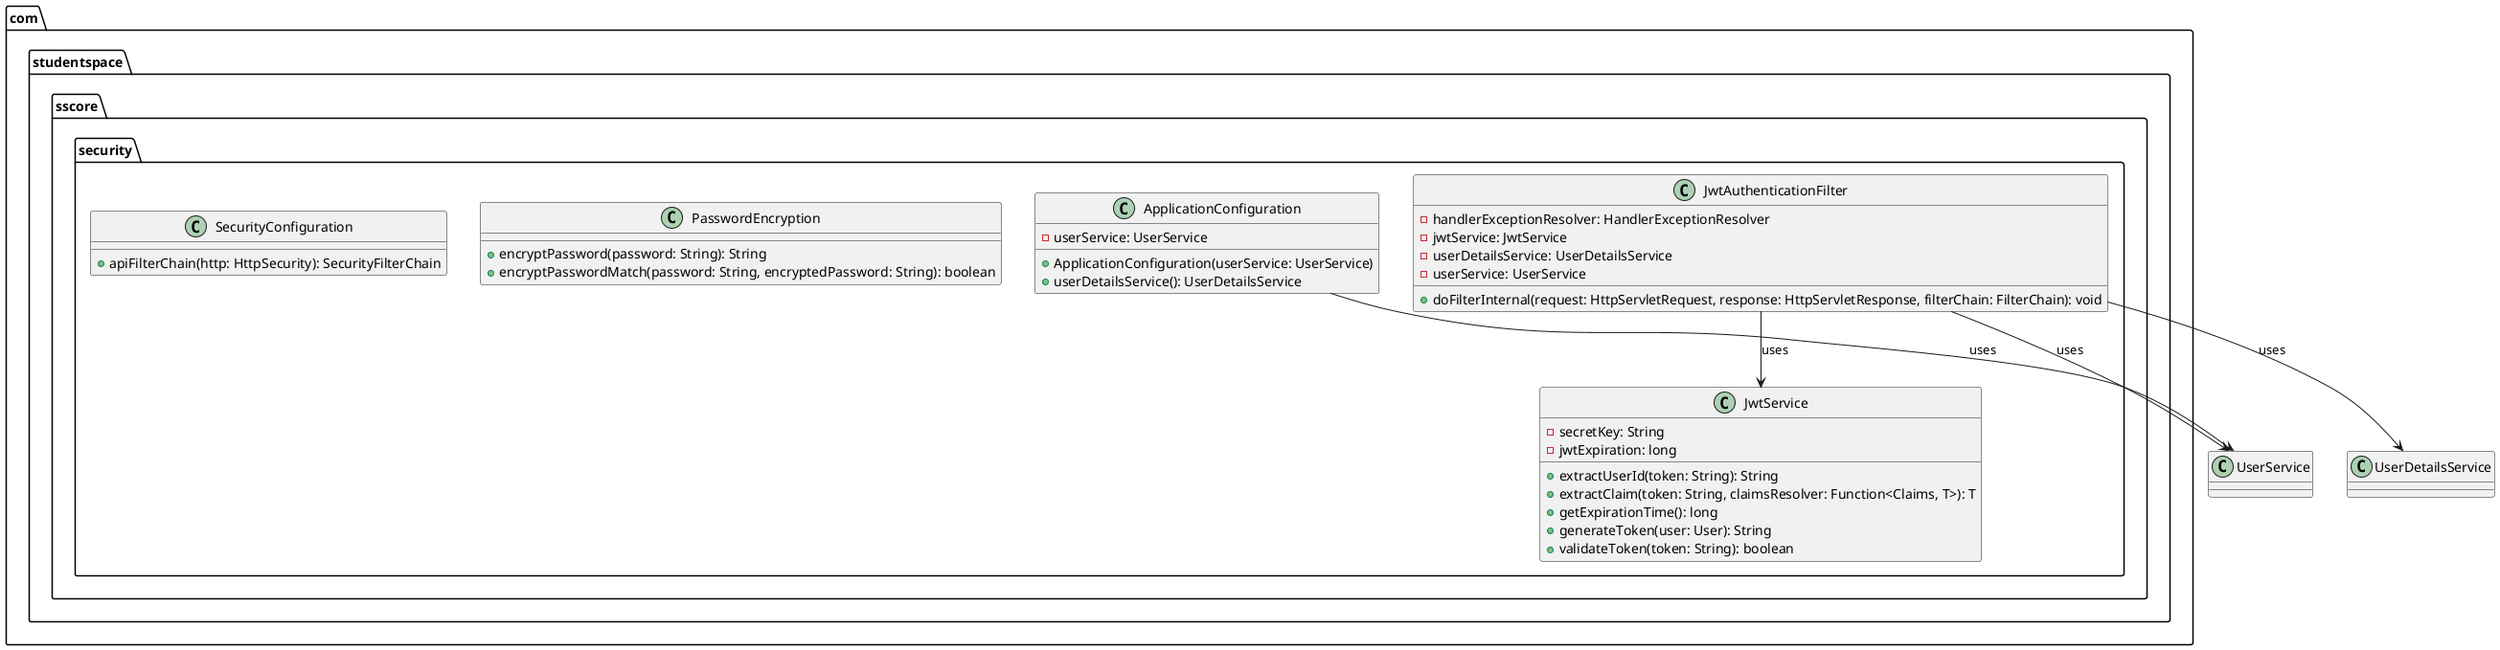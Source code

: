@startuml

package "com.studentspace.sscore.security" {
    class ApplicationConfiguration {
        - userService: UserService
        + ApplicationConfiguration(userService: UserService)
        + userDetailsService(): UserDetailsService
    }

    class JwtAuthenticationFilter {
        - handlerExceptionResolver: HandlerExceptionResolver
        - jwtService: JwtService
        - userDetailsService: UserDetailsService
        - userService: UserService
        + doFilterInternal(request: HttpServletRequest, response: HttpServletResponse, filterChain: FilterChain): void
    }

    class JwtService {
        - secretKey: String
        - jwtExpiration: long
        + extractUserId(token: String): String
        + extractClaim(token: String, claimsResolver: Function<Claims, T>): T
        + getExpirationTime(): long
        + generateToken(user: User): String
        + validateToken(token: String): boolean
    }

    class PasswordEncryption {
        + encryptPassword(password: String): String
        + encryptPasswordMatch(password: String, encryptedPassword: String): boolean
    }

    class SecurityConfiguration {
        + apiFilterChain(http: HttpSecurity): SecurityFilterChain
    }
}

ApplicationConfiguration --> UserService : uses
JwtAuthenticationFilter --> JwtService : uses
JwtAuthenticationFilter --> UserDetailsService : uses
JwtAuthenticationFilter --> UserService : uses

@enduml
